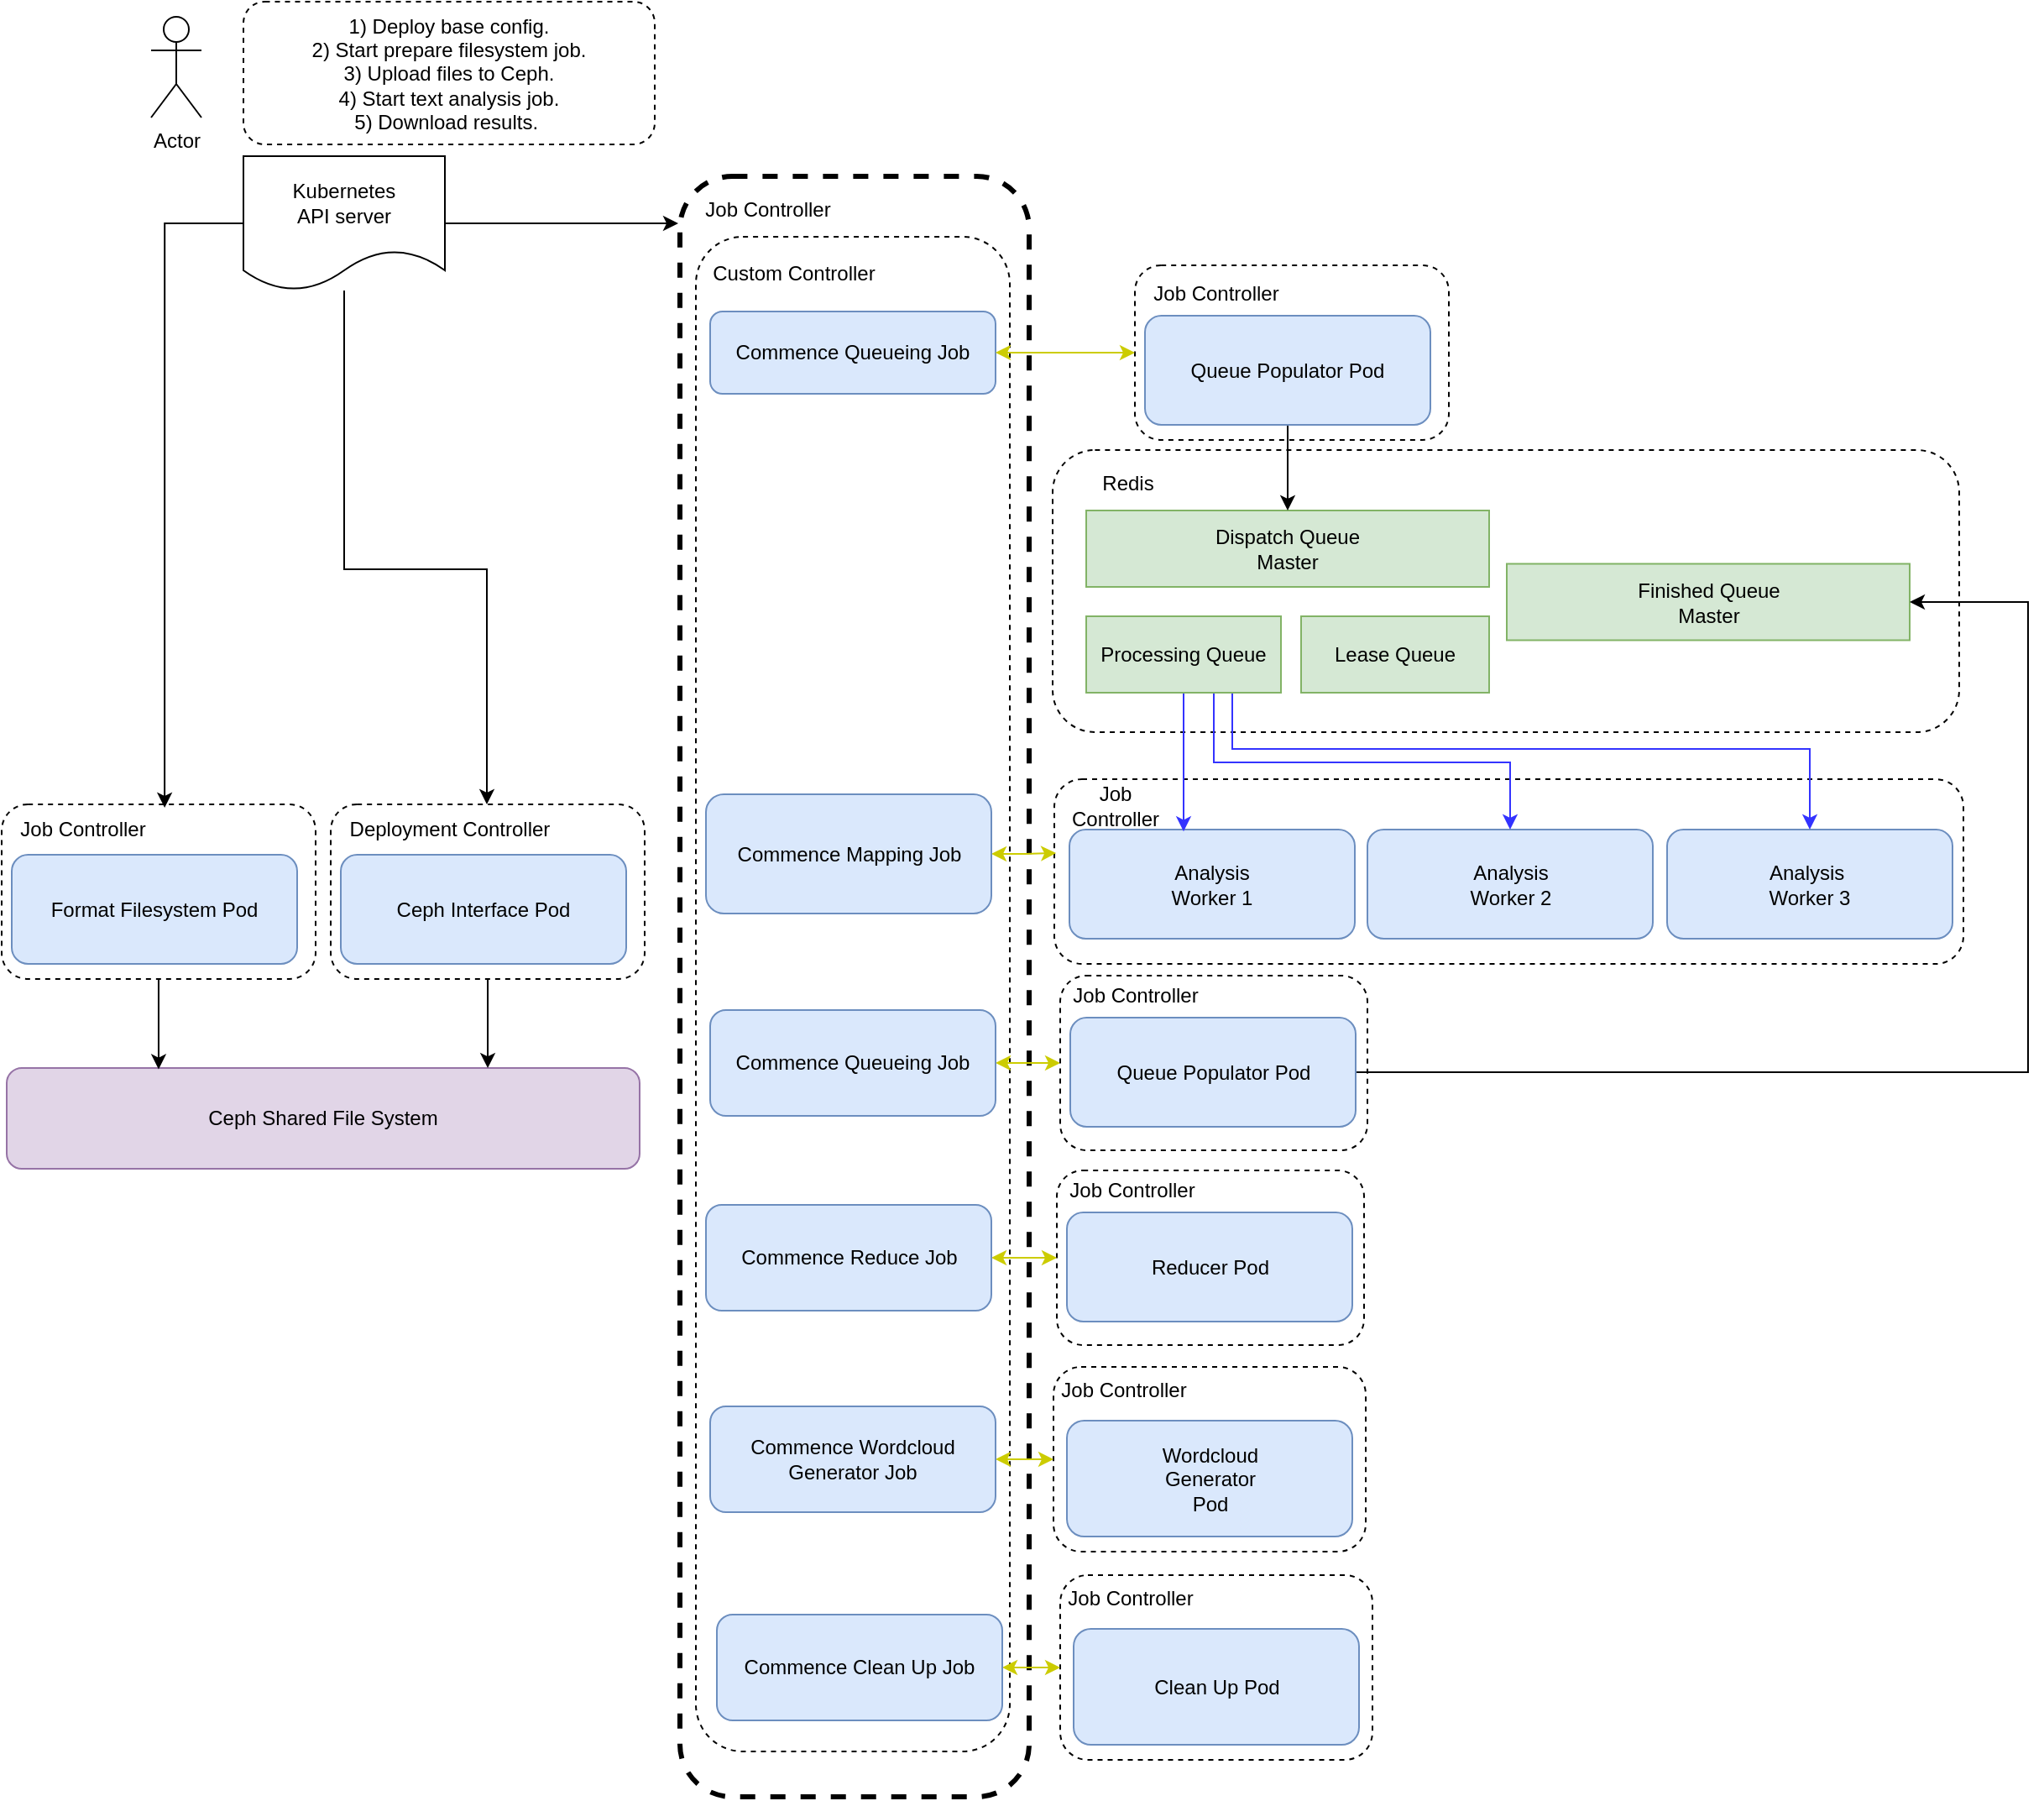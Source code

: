 <mxfile version="13.0.3" type="device"><diagram id="hw8OIMgTD3fqn-eZlIXO" name="Page-1"><mxGraphModel dx="2461" dy="822" grid="0" gridSize="10" guides="1" tooltips="1" connect="1" arrows="1" fold="1" page="1" pageScale="1" pageWidth="827" pageHeight="1169" math="0" shadow="0"><root><mxCell id="0"/><mxCell id="1" parent="0"/><mxCell id="SoJZPFjFVixbkQtf42Fm-43" value="" style="rounded=1;whiteSpace=wrap;html=1;fillColor=none;dashed=1;strokeWidth=3;" vertex="1" parent="1"><mxGeometry x="-163" y="138" width="208" height="965" as="geometry"/></mxCell><mxCell id="ebKSLEoR_j6pasOLlG8V-31" value="" style="rounded=1;whiteSpace=wrap;html=1;fillColor=none;dashed=1;" parent="1" vertex="1"><mxGeometry x="60" y="497" width="541.5" height="110" as="geometry"/></mxCell><mxCell id="ebKSLEoR_j6pasOLlG8V-30" value="Job &lt;br&gt;Controller" style="text;html=1;strokeColor=none;fillColor=none;align=center;verticalAlign=middle;whiteSpace=wrap;rounded=0;" parent="1" vertex="1"><mxGeometry x="53.5" y="503" width="85" height="20" as="geometry"/></mxCell><mxCell id="ebKSLEoR_j6pasOLlG8V-114" value="" style="rounded=1;whiteSpace=wrap;html=1;fillColor=none;dashed=1;" parent="1" vertex="1"><mxGeometry x="59.5" y="847" width="186" height="110" as="geometry"/></mxCell><mxCell id="ebKSLEoR_j6pasOLlG8V-7" value="" style="rounded=1;whiteSpace=wrap;html=1;fillColor=none;dashed=1;" parent="1" vertex="1"><mxGeometry x="59" y="301" width="540" height="168" as="geometry"/></mxCell><mxCell id="ebKSLEoR_j6pasOLlG8V-101" value="" style="rounded=1;whiteSpace=wrap;html=1;fillColor=none;dashed=1;" parent="1" vertex="1"><mxGeometry x="61.5" y="730" width="183" height="104" as="geometry"/></mxCell><mxCell id="ebKSLEoR_j6pasOLlG8V-85" value="" style="rounded=1;whiteSpace=wrap;html=1;fillColor=none;dashed=1;" parent="1" vertex="1"><mxGeometry x="-153.5" y="174" width="187" height="902" as="geometry"/></mxCell><mxCell id="ebKSLEoR_j6pasOLlG8V-4" value="Analysis &lt;br&gt;Worker 1" style="rounded=1;whiteSpace=wrap;html=1;fillColor=#dae8fc;strokeColor=#6c8ebf;" parent="1" vertex="1"><mxGeometry x="69" y="527" width="170" height="65" as="geometry"/></mxCell><mxCell id="ebKSLEoR_j6pasOLlG8V-5" value="&amp;nbsp;Analysis&amp;nbsp;&lt;br&gt;Worker 2" style="rounded=1;whiteSpace=wrap;html=1;fillColor=#dae8fc;strokeColor=#6c8ebf;" parent="1" vertex="1"><mxGeometry x="246.5" y="527" width="170" height="65" as="geometry"/></mxCell><mxCell id="ebKSLEoR_j6pasOLlG8V-6" value="Analysis&amp;nbsp;&lt;br&gt;Worker 3" style="rounded=1;whiteSpace=wrap;html=1;fillColor=#dae8fc;strokeColor=#6c8ebf;" parent="1" vertex="1"><mxGeometry x="425" y="527" width="170" height="65" as="geometry"/></mxCell><mxCell id="ebKSLEoR_j6pasOLlG8V-8" value="Ceph Shared File System" style="rounded=1;whiteSpace=wrap;html=1;fillColor=#e1d5e7;strokeColor=#9673a6;" parent="1" vertex="1"><mxGeometry x="-564" y="669" width="377" height="60" as="geometry"/></mxCell><mxCell id="ebKSLEoR_j6pasOLlG8V-17" value="Redis" style="text;html=1;strokeColor=none;fillColor=none;align=center;verticalAlign=middle;whiteSpace=wrap;rounded=0;" parent="1" vertex="1"><mxGeometry x="53.5" y="301" width="100" height="40" as="geometry"/></mxCell><mxCell id="ebKSLEoR_j6pasOLlG8V-24" style="edgeStyle=orthogonalEdgeStyle;rounded=0;orthogonalLoop=1;jettySize=auto;html=1;entryX=0.5;entryY=0;entryDx=0;entryDy=0;strokeColor=#3333FF;exitX=0.5;exitY=1;exitDx=0;exitDy=0;" parent="1" source="SoJZPFjFVixbkQtf42Fm-1" target="ebKSLEoR_j6pasOLlG8V-5" edge="1"><mxGeometry relative="1" as="geometry"><Array as="points"><mxPoint x="155" y="445"/><mxPoint x="155" y="487"/><mxPoint x="331" y="487"/></Array><mxPoint x="199" y="399.5" as="sourcePoint"/></mxGeometry></mxCell><mxCell id="ebKSLEoR_j6pasOLlG8V-25" style="edgeStyle=orthogonalEdgeStyle;rounded=0;orthogonalLoop=1;jettySize=auto;html=1;entryX=0.5;entryY=0;entryDx=0;entryDy=0;exitX=0.75;exitY=1;exitDx=0;exitDy=0;strokeColor=#3333FF;" parent="1" source="SoJZPFjFVixbkQtf42Fm-1" target="ebKSLEoR_j6pasOLlG8V-6" edge="1"><mxGeometry relative="1" as="geometry"><mxPoint x="280" y="399.5" as="sourcePoint"/><Array as="points"><mxPoint x="166" y="479"/><mxPoint x="510" y="479"/></Array></mxGeometry></mxCell><mxCell id="ebKSLEoR_j6pasOLlG8V-19" value="Finished Queue&lt;br&gt;Master" style="rounded=0;whiteSpace=wrap;html=1;fillColor=#d5e8d4;strokeColor=#82b366;" parent="1" vertex="1"><mxGeometry x="329.5" y="368.75" width="240" height="45.5" as="geometry"/></mxCell><mxCell id="ebKSLEoR_j6pasOLlG8V-47" style="edgeStyle=orthogonalEdgeStyle;rounded=0;orthogonalLoop=1;jettySize=auto;html=1;entryX=0.5;entryY=0;entryDx=0;entryDy=0;startArrow=classic;startFill=1;" parent="1" source="ebKSLEoR_j6pasOLlG8V-41" edge="1"><mxGeometry relative="1" as="geometry"><Array as="points"><mxPoint x="118" y="347"/><mxPoint x="118" y="347"/></Array><mxPoint x="118.0" y="354" as="targetPoint"/></mxGeometry></mxCell><mxCell id="ebKSLEoR_j6pasOLlG8V-91" style="edgeStyle=orthogonalEdgeStyle;rounded=0;orthogonalLoop=1;jettySize=auto;html=1;entryX=0.5;entryY=0;entryDx=0;entryDy=0;startArrow=classic;startFill=1;" parent="1" source="ebKSLEoR_j6pasOLlG8V-41" edge="1"><mxGeometry relative="1" as="geometry"><Array as="points"><mxPoint x="280" y="345"/><mxPoint x="280" y="345"/></Array><mxPoint x="280" y="354" as="targetPoint"/></mxGeometry></mxCell><mxCell id="ebKSLEoR_j6pasOLlG8V-41" value="Dispatch Queue&lt;br&gt;Master" style="rounded=0;whiteSpace=wrap;html=1;fillColor=#d5e8d4;strokeColor=#82b366;" parent="1" vertex="1"><mxGeometry x="79" y="337" width="240" height="45.5" as="geometry"/></mxCell><mxCell id="ebKSLEoR_j6pasOLlG8V-49" style="edgeStyle=orthogonalEdgeStyle;rounded=0;orthogonalLoop=1;jettySize=auto;html=1;exitX=0.5;exitY=1;exitDx=0;exitDy=0;" parent="1" edge="1"><mxGeometry relative="1" as="geometry"><mxPoint x="449" y="382.5" as="sourcePoint"/><mxPoint x="449" y="382.5" as="targetPoint"/></mxGeometry></mxCell><mxCell id="ebKSLEoR_j6pasOLlG8V-51" value="Reducer Pod" style="rounded=1;whiteSpace=wrap;html=1;fillColor=#dae8fc;strokeColor=#6c8ebf;" parent="1" vertex="1"><mxGeometry x="67.5" y="755" width="170" height="65" as="geometry"/></mxCell><mxCell id="SoJZPFjFVixbkQtf42Fm-56" style="edgeStyle=orthogonalEdgeStyle;rounded=0;orthogonalLoop=1;jettySize=auto;html=1;startArrow=none;startFill=0;endArrow=classic;endFill=1;strokeColor=#000000;entryX=0.519;entryY=0.019;entryDx=0;entryDy=0;entryPerimeter=0;" edge="1" parent="1" source="ebKSLEoR_j6pasOLlG8V-53" target="SoJZPFjFVixbkQtf42Fm-85"><mxGeometry relative="1" as="geometry"><mxPoint x="-452" y="441" as="targetPoint"/><Array as="points"><mxPoint x="-470" y="166"/></Array></mxGeometry></mxCell><mxCell id="SoJZPFjFVixbkQtf42Fm-57" style="edgeStyle=orthogonalEdgeStyle;rounded=0;orthogonalLoop=1;jettySize=auto;html=1;startArrow=none;startFill=0;endArrow=classic;endFill=1;strokeColor=#000000;" edge="1" parent="1" source="ebKSLEoR_j6pasOLlG8V-53" target="SoJZPFjFVixbkQtf42Fm-82"><mxGeometry relative="1" as="geometry"><mxPoint x="-277.941" y="510" as="targetPoint"/><Array as="points"><mxPoint x="-363" y="372"/><mxPoint x="-278" y="372"/></Array></mxGeometry></mxCell><mxCell id="SoJZPFjFVixbkQtf42Fm-60" style="edgeStyle=orthogonalEdgeStyle;rounded=0;orthogonalLoop=1;jettySize=auto;html=1;startArrow=none;startFill=0;endArrow=classic;endFill=1;strokeColor=#000000;" edge="1" parent="1" source="ebKSLEoR_j6pasOLlG8V-53"><mxGeometry relative="1" as="geometry"><mxPoint x="-164" y="166" as="targetPoint"/><Array as="points"><mxPoint x="-164" y="166"/></Array></mxGeometry></mxCell><mxCell id="ebKSLEoR_j6pasOLlG8V-53" value="Kubernetes&lt;br&gt;API server" style="shape=document;whiteSpace=wrap;html=1;boundedLbl=1;fillColor=none;" parent="1" vertex="1"><mxGeometry x="-423" y="126" width="120" height="80" as="geometry"/></mxCell><mxCell id="ebKSLEoR_j6pasOLlG8V-57" value="Wordcloud&lt;br&gt;Generator&lt;br&gt;Pod" style="rounded=1;whiteSpace=wrap;html=1;fillColor=#dae8fc;strokeColor=#6c8ebf;" parent="1" vertex="1"><mxGeometry x="67.5" y="879" width="170" height="69" as="geometry"/></mxCell><mxCell id="ebKSLEoR_j6pasOLlG8V-73" value="Actor" style="shape=umlActor;verticalLabelPosition=bottom;labelBackgroundColor=#ffffff;verticalAlign=top;html=1;outlineConnect=0;fillColor=none;" parent="1" vertex="1"><mxGeometry x="-478" y="43" width="30" height="60" as="geometry"/></mxCell><mxCell id="ebKSLEoR_j6pasOLlG8V-78" value="Custom Controller" style="text;html=1;strokeColor=none;fillColor=none;align=center;verticalAlign=middle;whiteSpace=wrap;rounded=0;" parent="1" vertex="1"><mxGeometry x="-147.5" y="186" width="103.5" height="20" as="geometry"/></mxCell><mxCell id="ebKSLEoR_j6pasOLlG8V-81" value="Job Controller" style="text;html=1;strokeColor=none;fillColor=none;align=center;verticalAlign=middle;whiteSpace=wrap;rounded=0;" parent="1" vertex="1"><mxGeometry x="63.5" y="732" width="85" height="20" as="geometry"/></mxCell><mxCell id="ebKSLEoR_j6pasOLlG8V-102" value="&lt;span&gt;1) Deploy base config.&lt;/span&gt;&lt;br&gt;&lt;div&gt;&lt;span&gt;2) Start prepare filesystem job.&lt;/span&gt;&lt;/div&gt;&lt;div&gt;&lt;span&gt;3) Upload files to Ceph.&lt;/span&gt;&lt;/div&gt;&lt;span&gt;4) Start text analysis job.&lt;br&gt;5) Download results.&amp;nbsp;&lt;/span&gt;" style="rounded=1;whiteSpace=wrap;html=1;dashed=1;fillColor=none;align=center;shadow=0;glass=0;" parent="1" vertex="1"><mxGeometry x="-423" y="34" width="245" height="85" as="geometry"/></mxCell><mxCell id="ebKSLEoR_j6pasOLlG8V-105" value="" style="rounded=1;whiteSpace=wrap;html=1;fillColor=none;dashed=1;" parent="1" vertex="1"><mxGeometry x="108" y="191" width="187" height="104" as="geometry"/></mxCell><mxCell id="SoJZPFjFVixbkQtf42Fm-35" style="edgeStyle=orthogonalEdgeStyle;rounded=0;orthogonalLoop=1;jettySize=auto;html=1;startArrow=none;startFill=0;endArrow=classic;endFill=1;strokeColor=#000000;" edge="1" parent="1" source="ebKSLEoR_j6pasOLlG8V-106" target="ebKSLEoR_j6pasOLlG8V-41"><mxGeometry relative="1" as="geometry"/></mxCell><mxCell id="ebKSLEoR_j6pasOLlG8V-106" value="Queue Populator Pod" style="rounded=1;whiteSpace=wrap;html=1;fillColor=#dae8fc;strokeColor=#6c8ebf;" parent="1" vertex="1"><mxGeometry x="114" y="221" width="170" height="65" as="geometry"/></mxCell><mxCell id="ebKSLEoR_j6pasOLlG8V-107" value="Job Controller" style="text;html=1;strokeColor=none;fillColor=none;align=center;verticalAlign=middle;whiteSpace=wrap;rounded=0;" parent="1" vertex="1"><mxGeometry x="114" y="198" width="85" height="20" as="geometry"/></mxCell><mxCell id="ebKSLEoR_j6pasOLlG8V-115" value="Job Controller" style="text;html=1;strokeColor=none;fillColor=none;align=center;verticalAlign=middle;whiteSpace=wrap;rounded=0;" parent="1" vertex="1"><mxGeometry x="52" y="850.5" width="98.5" height="20" as="geometry"/></mxCell><mxCell id="SoJZPFjFVixbkQtf42Fm-19" style="edgeStyle=orthogonalEdgeStyle;rounded=0;orthogonalLoop=1;jettySize=auto;html=1;entryX=0.4;entryY=0.018;entryDx=0;entryDy=0;entryPerimeter=0;startArrow=none;startFill=0;endArrow=classic;endFill=1;strokeColor=#3333FF;" edge="1" parent="1" source="SoJZPFjFVixbkQtf42Fm-1" target="ebKSLEoR_j6pasOLlG8V-4"><mxGeometry relative="1" as="geometry"/></mxCell><mxCell id="SoJZPFjFVixbkQtf42Fm-1" value="Processing Queue" style="rounded=0;whiteSpace=wrap;html=1;fillColor=#d5e8d4;strokeColor=#82b366;" vertex="1" parent="1"><mxGeometry x="79" y="400" width="116" height="45.5" as="geometry"/></mxCell><mxCell id="SoJZPFjFVixbkQtf42Fm-2" value="Lease Queue" style="rounded=0;whiteSpace=wrap;html=1;fillColor=#d5e8d4;strokeColor=#82b366;" vertex="1" parent="1"><mxGeometry x="207" y="400" width="112" height="45.5" as="geometry"/></mxCell><mxCell id="SoJZPFjFVixbkQtf42Fm-16" style="edgeStyle=orthogonalEdgeStyle;rounded=0;orthogonalLoop=1;jettySize=auto;html=1;entryX=0.002;entryY=0.4;entryDx=0;entryDy=0;entryPerimeter=0;startArrow=classic;startFill=1;endArrow=classic;endFill=1;strokeColor=#CCCC00;" edge="1" parent="1" source="SoJZPFjFVixbkQtf42Fm-8" target="ebKSLEoR_j6pasOLlG8V-31"><mxGeometry relative="1" as="geometry"/></mxCell><mxCell id="SoJZPFjFVixbkQtf42Fm-8" value="Commence Mapping Job" style="rounded=1;whiteSpace=wrap;html=1;fillColor=#dae8fc;strokeColor=#6c8ebf;" vertex="1" parent="1"><mxGeometry x="-147.5" y="506" width="170" height="71" as="geometry"/></mxCell><mxCell id="SoJZPFjFVixbkQtf42Fm-26" style="edgeStyle=orthogonalEdgeStyle;rounded=0;orthogonalLoop=1;jettySize=auto;html=1;entryX=0;entryY=0.5;entryDx=0;entryDy=0;startArrow=classic;startFill=1;endArrow=classic;endFill=1;strokeColor=#CCCC00;" edge="1" parent="1" source="SoJZPFjFVixbkQtf42Fm-20" target="SoJZPFjFVixbkQtf42Fm-21"><mxGeometry relative="1" as="geometry"/></mxCell><mxCell id="SoJZPFjFVixbkQtf42Fm-20" value="Commence Queueing Job" style="rounded=1;whiteSpace=wrap;html=1;fillColor=#dae8fc;strokeColor=#6c8ebf;" vertex="1" parent="1"><mxGeometry x="-145" y="634.5" width="170" height="63" as="geometry"/></mxCell><mxCell id="SoJZPFjFVixbkQtf42Fm-21" value="" style="rounded=1;whiteSpace=wrap;html=1;fillColor=none;dashed=1;" vertex="1" parent="1"><mxGeometry x="63.5" y="614" width="183" height="104" as="geometry"/></mxCell><mxCell id="SoJZPFjFVixbkQtf42Fm-29" style="edgeStyle=orthogonalEdgeStyle;rounded=0;orthogonalLoop=1;jettySize=auto;html=1;entryX=1;entryY=0.5;entryDx=0;entryDy=0;startArrow=none;startFill=0;endArrow=classic;endFill=1;strokeColor=#000000;" edge="1" parent="1" source="SoJZPFjFVixbkQtf42Fm-22" target="ebKSLEoR_j6pasOLlG8V-19"><mxGeometry relative="1" as="geometry"><Array as="points"><mxPoint x="640" y="671"/><mxPoint x="640" y="391"/></Array></mxGeometry></mxCell><mxCell id="SoJZPFjFVixbkQtf42Fm-22" value="Queue Populator Pod" style="rounded=1;whiteSpace=wrap;html=1;fillColor=#dae8fc;strokeColor=#6c8ebf;" vertex="1" parent="1"><mxGeometry x="69.5" y="639" width="170" height="65" as="geometry"/></mxCell><mxCell id="SoJZPFjFVixbkQtf42Fm-23" value="Job Controller" style="text;html=1;strokeColor=none;fillColor=none;align=center;verticalAlign=middle;whiteSpace=wrap;rounded=0;" vertex="1" parent="1"><mxGeometry x="65.5" y="616" width="85" height="20" as="geometry"/></mxCell><mxCell id="SoJZPFjFVixbkQtf42Fm-28" style="edgeStyle=orthogonalEdgeStyle;rounded=0;orthogonalLoop=1;jettySize=auto;html=1;entryX=0;entryY=0.5;entryDx=0;entryDy=0;startArrow=classic;startFill=1;endArrow=classic;endFill=1;strokeColor=#CCCC00;" edge="1" parent="1" source="SoJZPFjFVixbkQtf42Fm-27" target="ebKSLEoR_j6pasOLlG8V-101"><mxGeometry relative="1" as="geometry"/></mxCell><mxCell id="SoJZPFjFVixbkQtf42Fm-27" value="Commence Reduce Job" style="rounded=1;whiteSpace=wrap;html=1;fillColor=#dae8fc;strokeColor=#6c8ebf;" vertex="1" parent="1"><mxGeometry x="-147.5" y="750.5" width="170" height="63" as="geometry"/></mxCell><mxCell id="SoJZPFjFVixbkQtf42Fm-33" style="edgeStyle=orthogonalEdgeStyle;rounded=0;orthogonalLoop=1;jettySize=auto;html=1;entryX=0;entryY=0.5;entryDx=0;entryDy=0;startArrow=classic;startFill=1;endArrow=classic;endFill=1;strokeColor=#CCCC00;" edge="1" parent="1" source="SoJZPFjFVixbkQtf42Fm-32" target="ebKSLEoR_j6pasOLlG8V-114"><mxGeometry relative="1" as="geometry"/></mxCell><mxCell id="SoJZPFjFVixbkQtf42Fm-32" value="Commence Wordcloud Generator Job" style="rounded=1;whiteSpace=wrap;html=1;fillColor=#dae8fc;strokeColor=#6c8ebf;" vertex="1" parent="1"><mxGeometry x="-145" y="870.5" width="170" height="63" as="geometry"/></mxCell><mxCell id="SoJZPFjFVixbkQtf42Fm-42" value="Commence Queueing&amp;nbsp;Job" style="rounded=1;whiteSpace=wrap;html=1;fillColor=#dae8fc;strokeColor=#6c8ebf;" vertex="1" parent="1"><mxGeometry x="-145" y="218.5" width="170" height="49" as="geometry"/></mxCell><mxCell id="SoJZPFjFVixbkQtf42Fm-44" value="Job Controller" style="text;html=1;strokeColor=none;fillColor=none;align=center;verticalAlign=middle;whiteSpace=wrap;rounded=0;" vertex="1" parent="1"><mxGeometry x="-153.5" y="148" width="85" height="20" as="geometry"/></mxCell><mxCell id="SoJZPFjFVixbkQtf42Fm-45" value="" style="rounded=1;whiteSpace=wrap;html=1;fillColor=none;dashed=1;" vertex="1" parent="1"><mxGeometry x="63.5" y="971" width="186" height="110" as="geometry"/></mxCell><mxCell id="SoJZPFjFVixbkQtf42Fm-46" value="Clean Up Pod" style="rounded=1;whiteSpace=wrap;html=1;fillColor=#dae8fc;strokeColor=#6c8ebf;" vertex="1" parent="1"><mxGeometry x="71.5" y="1003" width="170" height="69" as="geometry"/></mxCell><mxCell id="SoJZPFjFVixbkQtf42Fm-47" value="Job Controller" style="text;html=1;strokeColor=none;fillColor=none;align=center;verticalAlign=middle;whiteSpace=wrap;rounded=0;" vertex="1" parent="1"><mxGeometry x="56" y="974.5" width="98.5" height="20" as="geometry"/></mxCell><mxCell id="SoJZPFjFVixbkQtf42Fm-48" style="edgeStyle=orthogonalEdgeStyle;rounded=0;orthogonalLoop=1;jettySize=auto;html=1;entryX=0;entryY=0.5;entryDx=0;entryDy=0;startArrow=classic;startFill=1;endArrow=classic;endFill=1;strokeColor=#CCCC00;" edge="1" parent="1" source="SoJZPFjFVixbkQtf42Fm-49" target="SoJZPFjFVixbkQtf42Fm-45"><mxGeometry relative="1" as="geometry"/></mxCell><mxCell id="SoJZPFjFVixbkQtf42Fm-49" value="Commence Clean Up Job" style="rounded=1;whiteSpace=wrap;html=1;fillColor=#dae8fc;strokeColor=#6c8ebf;" vertex="1" parent="1"><mxGeometry x="-141" y="994.5" width="170" height="63" as="geometry"/></mxCell><mxCell id="SoJZPFjFVixbkQtf42Fm-66" style="edgeStyle=orthogonalEdgeStyle;rounded=0;orthogonalLoop=1;jettySize=auto;html=1;entryX=0;entryY=0.5;entryDx=0;entryDy=0;startArrow=classic;startFill=1;endArrow=classic;endFill=1;strokeColor=#CCCC00;exitX=1;exitY=0.5;exitDx=0;exitDy=0;" edge="1" parent="1" source="SoJZPFjFVixbkQtf42Fm-42" target="ebKSLEoR_j6pasOLlG8V-105"><mxGeometry relative="1" as="geometry"><mxPoint x="32.5" y="551.486" as="sourcePoint"/><mxPoint x="71.083" y="551" as="targetPoint"/></mxGeometry></mxCell><mxCell id="SoJZPFjFVixbkQtf42Fm-89" style="edgeStyle=orthogonalEdgeStyle;rounded=0;orthogonalLoop=1;jettySize=auto;html=1;entryX=0.76;entryY=0.001;entryDx=0;entryDy=0;entryPerimeter=0;startArrow=none;startFill=0;endArrow=classic;endFill=1;strokeColor=#000000;" edge="1" parent="1" source="SoJZPFjFVixbkQtf42Fm-82" target="ebKSLEoR_j6pasOLlG8V-8"><mxGeometry relative="1" as="geometry"/></mxCell><mxCell id="SoJZPFjFVixbkQtf42Fm-82" value="" style="rounded=1;whiteSpace=wrap;html=1;fillColor=none;dashed=1;" vertex="1" parent="1"><mxGeometry x="-371" y="512" width="187" height="104" as="geometry"/></mxCell><mxCell id="SoJZPFjFVixbkQtf42Fm-83" value="Ceph Interface Pod" style="rounded=1;whiteSpace=wrap;html=1;fillColor=#dae8fc;strokeColor=#6c8ebf;" vertex="1" parent="1"><mxGeometry x="-365" y="542" width="170" height="65" as="geometry"/></mxCell><mxCell id="SoJZPFjFVixbkQtf42Fm-84" value="Deployment Controller" style="text;html=1;strokeColor=none;fillColor=none;align=center;verticalAlign=middle;whiteSpace=wrap;rounded=0;" vertex="1" parent="1"><mxGeometry x="-365" y="517" width="130" height="20" as="geometry"/></mxCell><mxCell id="SoJZPFjFVixbkQtf42Fm-86" value="Format Filesystem Pod" style="rounded=1;whiteSpace=wrap;html=1;fillColor=#dae8fc;strokeColor=#6c8ebf;" vertex="1" parent="1"><mxGeometry x="-561" y="542" width="170" height="65" as="geometry"/></mxCell><mxCell id="SoJZPFjFVixbkQtf42Fm-87" value="Job Controller" style="text;html=1;strokeColor=none;fillColor=none;align=center;verticalAlign=middle;whiteSpace=wrap;rounded=0;" vertex="1" parent="1"><mxGeometry x="-561" y="517" width="85" height="20" as="geometry"/></mxCell><mxCell id="SoJZPFjFVixbkQtf42Fm-88" style="edgeStyle=orthogonalEdgeStyle;rounded=0;orthogonalLoop=1;jettySize=auto;html=1;entryX=0.24;entryY=0.013;entryDx=0;entryDy=0;entryPerimeter=0;startArrow=none;startFill=0;endArrow=classic;endFill=1;strokeColor=#000000;" edge="1" parent="1" source="SoJZPFjFVixbkQtf42Fm-85" target="ebKSLEoR_j6pasOLlG8V-8"><mxGeometry relative="1" as="geometry"/></mxCell><mxCell id="SoJZPFjFVixbkQtf42Fm-85" value="" style="rounded=1;whiteSpace=wrap;html=1;fillColor=none;dashed=1;" vertex="1" parent="1"><mxGeometry x="-567" y="512" width="187" height="104" as="geometry"/></mxCell></root></mxGraphModel></diagram></mxfile>
